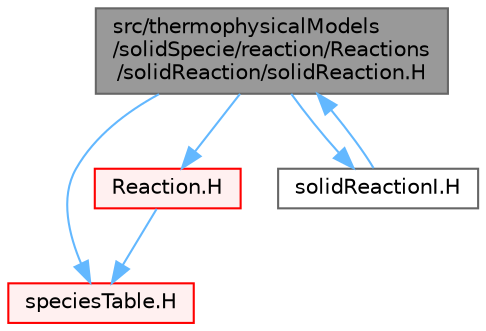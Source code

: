 digraph "src/thermophysicalModels/solidSpecie/reaction/Reactions/solidReaction/solidReaction.H"
{
 // LATEX_PDF_SIZE
  bgcolor="transparent";
  edge [fontname=Helvetica,fontsize=10,labelfontname=Helvetica,labelfontsize=10];
  node [fontname=Helvetica,fontsize=10,shape=box,height=0.2,width=0.4];
  Node1 [id="Node000001",label="src/thermophysicalModels\l/solidSpecie/reaction/Reactions\l/solidReaction/solidReaction.H",height=0.2,width=0.4,color="gray40", fillcolor="grey60", style="filled", fontcolor="black",tooltip=" "];
  Node1 -> Node2 [id="edge1_Node000001_Node000002",color="steelblue1",style="solid",tooltip=" "];
  Node2 [id="Node000002",label="speciesTable.H",height=0.2,width=0.4,color="red", fillcolor="#FFF0F0", style="filled",URL="$speciesTable_8H.html",tooltip=" "];
  Node1 -> Node114 [id="edge2_Node000001_Node000114",color="steelblue1",style="solid",tooltip=" "];
  Node114 [id="Node000114",label="Reaction.H",height=0.2,width=0.4,color="red", fillcolor="#FFF0F0", style="filled",URL="$Reaction_8H.html",tooltip=" "];
  Node114 -> Node2 [id="edge3_Node000114_Node000002",color="steelblue1",style="solid",tooltip=" "];
  Node1 -> Node169 [id="edge4_Node000001_Node000169",color="steelblue1",style="solid",tooltip=" "];
  Node169 [id="Node000169",label="solidReactionI.H",height=0.2,width=0.4,color="grey40", fillcolor="white", style="filled",URL="$solidReactionI_8H.html",tooltip=" "];
  Node169 -> Node1 [id="edge5_Node000169_Node000001",color="steelblue1",style="solid",tooltip=" "];
}
